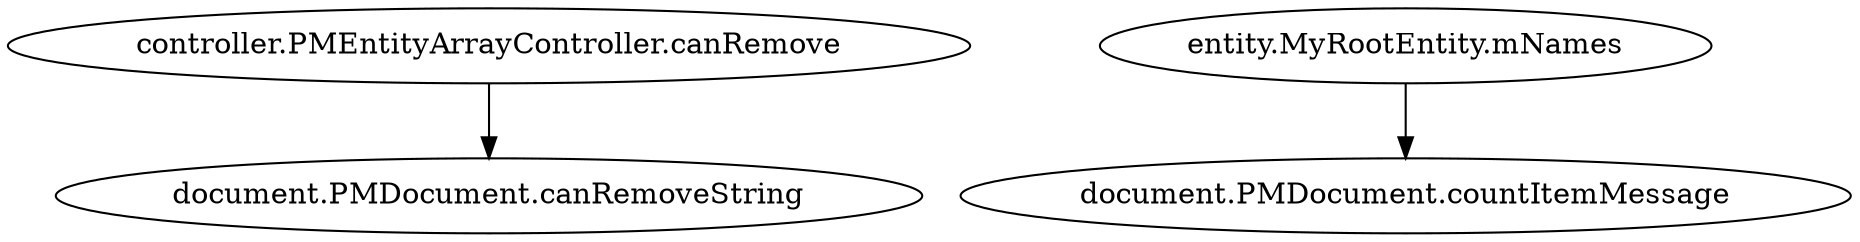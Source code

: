 digraph G {
  "controller.PMEntityArrayController.canRemove" -> "document.PMDocument.canRemoveString" ;
  "entity.MyRootEntity.mNames" -> "document.PMDocument.countItemMessage" ;
}
